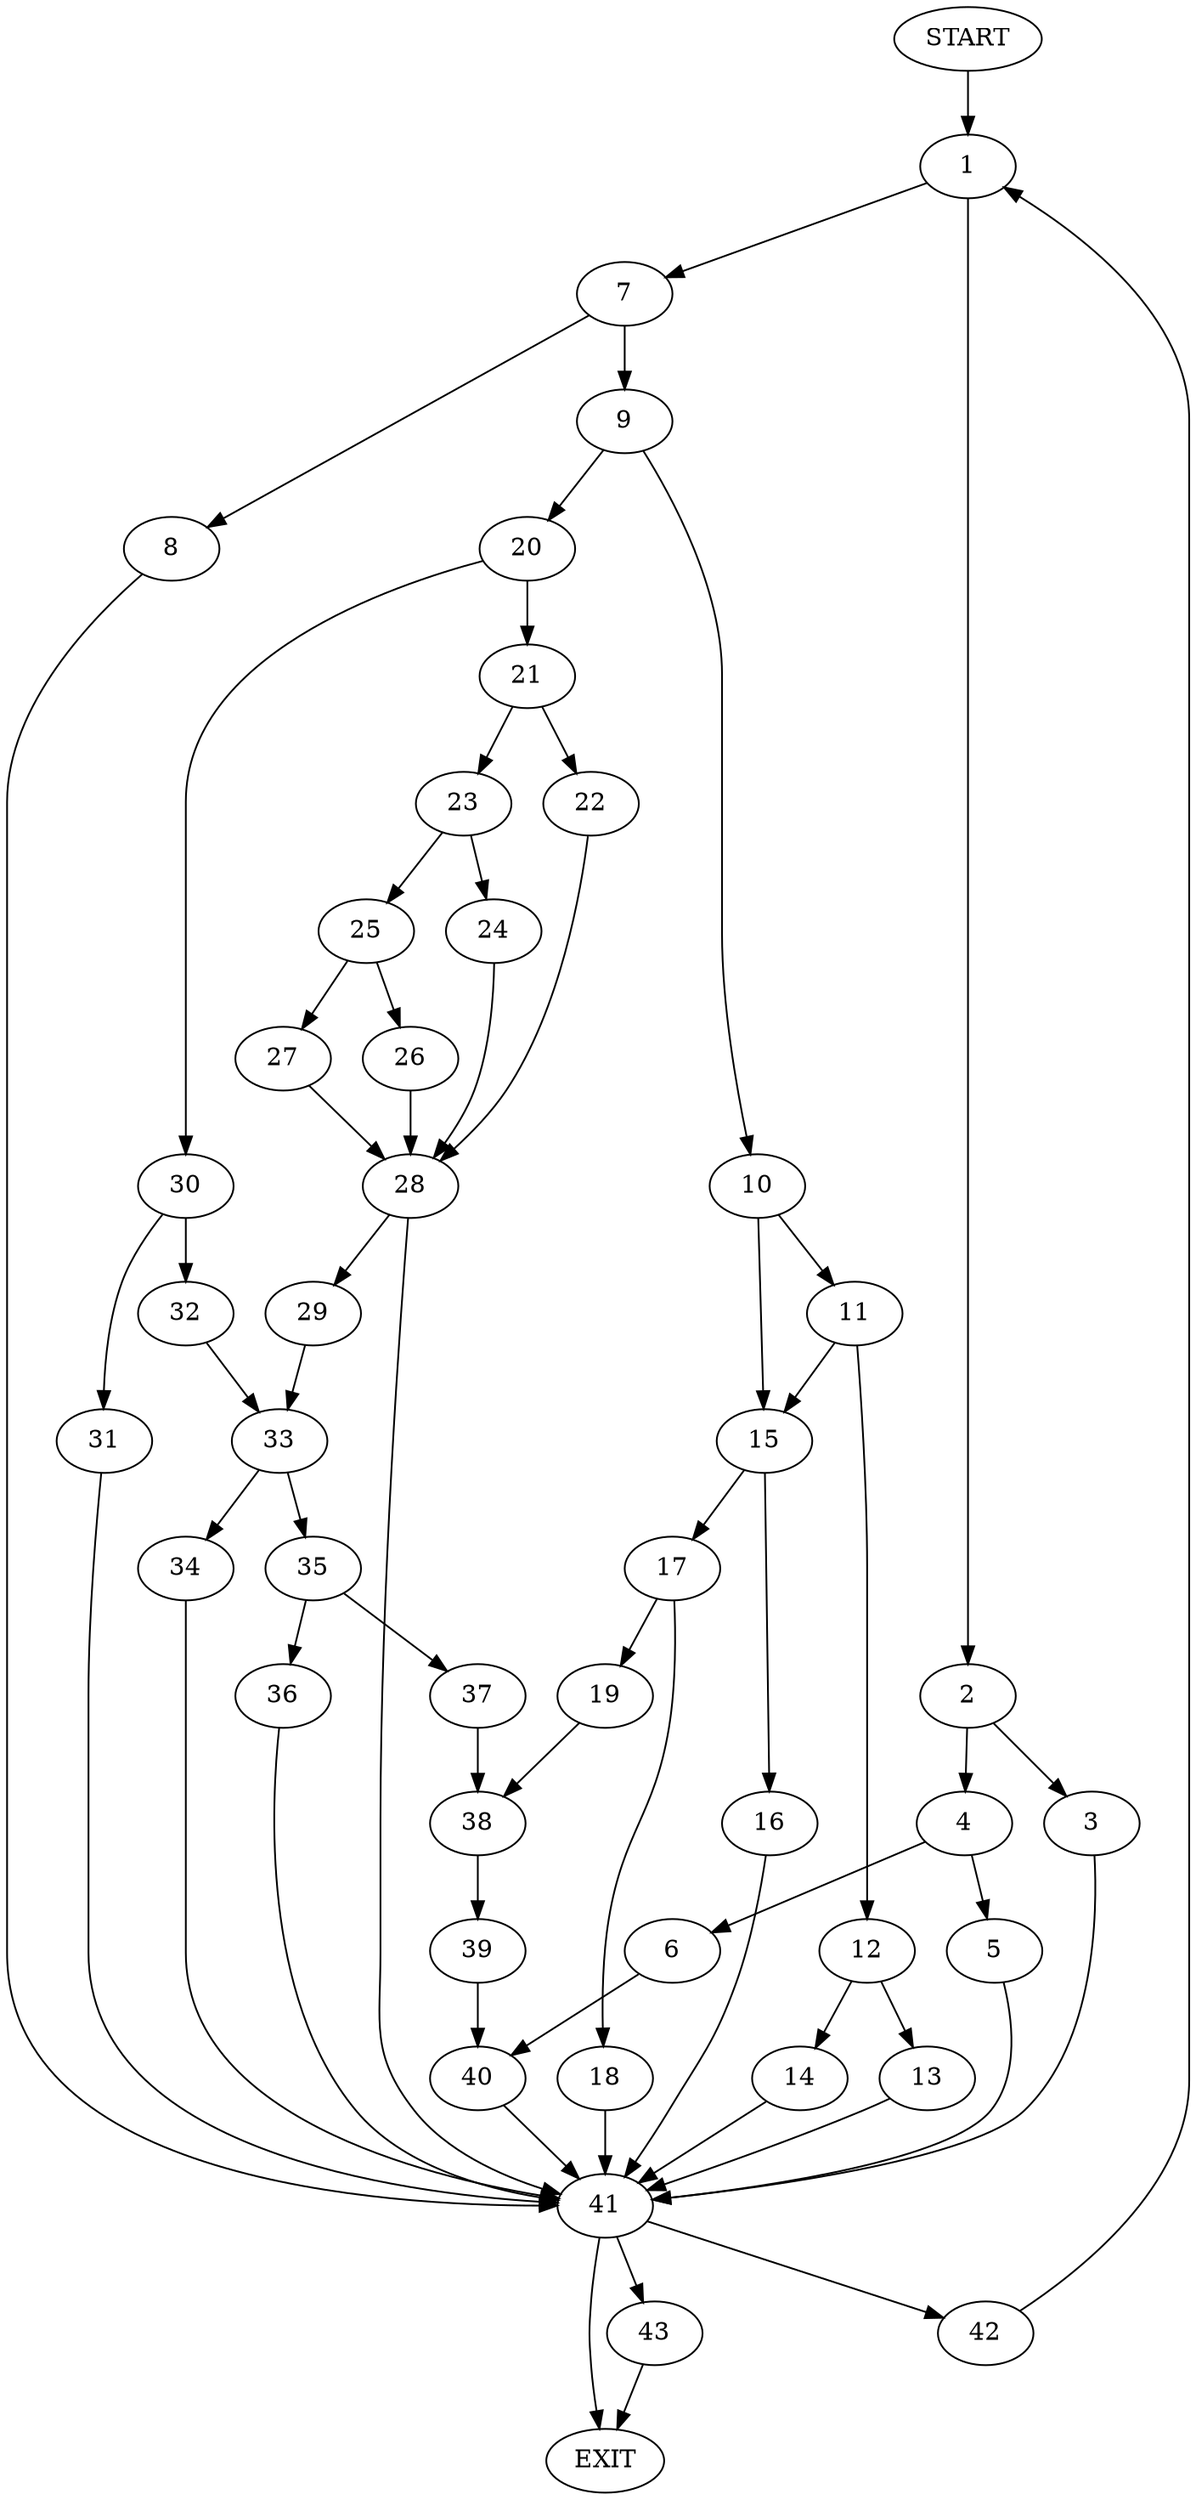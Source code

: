 digraph { 
0 [label="START"];
1;
2;
3;
4;
5;
6;
7;
8;
9;
10;
11;
12;
13;
14;
15;
16;
17;
18;
19;
20;
21;
22;
23;
24;
25;
26;
27;
28;
29;
30;
31;
32;
33;
34;
35;
36;
37;
38;
39;
40;
41;
42;
43;
44[label="EXIT"];
0 -> 1;
1 -> 2;
1 -> 7;
2 -> 3;
2 -> 4;
3 -> 41;
4 -> 5;
4 -> 6;
5 -> 41;
6 -> 40;
7 -> 8;
7 -> 9;
8 -> 41;
9 -> 10;
9 -> 20;
10 -> 11;
10 -> 15;
11 -> 12;
11 -> 15;
12 -> 13;
12 -> 14;
13 -> 41;
14 -> 41;
15 -> 16;
15 -> 17;
16 -> 41;
17 -> 18;
17 -> 19;
18 -> 41;
19 -> 38;
20 -> 21;
20 -> 30;
21 -> 22;
21 -> 23;
22 -> 28;
23 -> 24;
23 -> 25;
24 -> 28;
25 -> 26;
25 -> 27;
26 -> 28;
27 -> 28;
28 -> 41;
28 -> 29;
29 -> 33;
30 -> 31;
30 -> 32;
31 -> 41;
32 -> 33;
33 -> 34;
33 -> 35;
34 -> 41;
35 -> 36;
35 -> 37;
36 -> 41;
37 -> 38;
38 -> 39;
39 -> 40;
40 -> 41;
41 -> 44;
41 -> 42;
41:s2 -> 43;
42 -> 1;
43 -> 44;
}